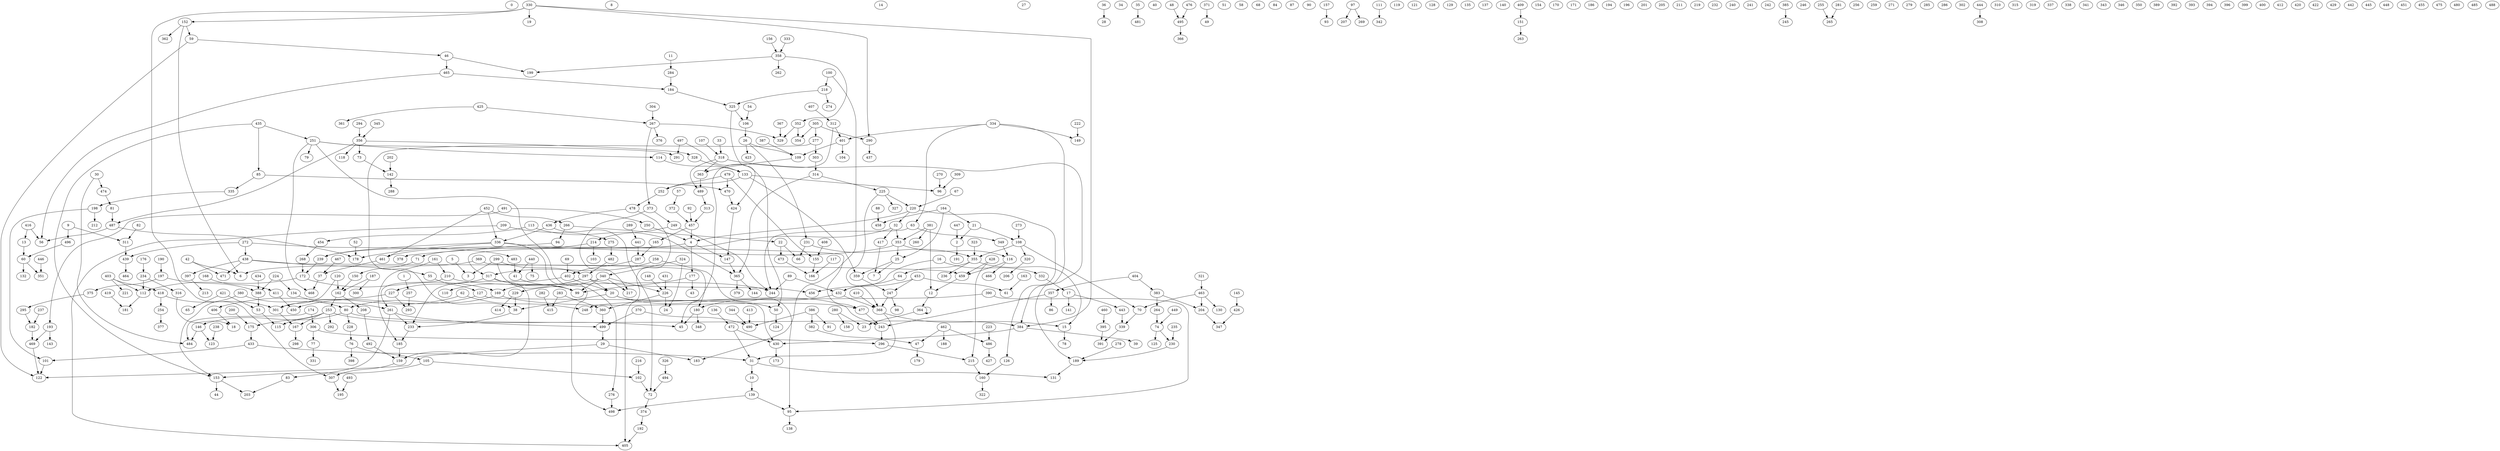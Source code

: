 digraph Erdos_Renyi_nodes_500_edges_500 {
0;
1;
2;
3;
4;
5;
6;
7;
8;
9;
10;
11;
12;
13;
14;
15;
16;
17;
18;
19;
20;
21;
22;
23;
24;
25;
26;
27;
28;
29;
30;
31;
32;
33;
34;
35;
36;
37;
38;
39;
40;
41;
42;
43;
44;
45;
46;
47;
48;
49;
50;
51;
52;
53;
54;
55;
56;
57;
58;
59;
60;
61;
62;
63;
64;
65;
66;
67;
68;
69;
70;
71;
72;
73;
74;
75;
76;
77;
78;
79;
80;
81;
82;
83;
84;
85;
86;
87;
88;
89;
90;
91;
92;
93;
94;
95;
96;
97;
98;
99;
100;
101;
102;
103;
104;
105;
106;
107;
108;
109;
110;
111;
112;
113;
114;
115;
116;
117;
118;
119;
120;
121;
122;
123;
124;
125;
126;
127;
128;
129;
130;
131;
132;
133;
134;
135;
136;
137;
138;
139;
140;
141;
142;
143;
144;
145;
146;
147;
148;
149;
150;
151;
152;
153;
154;
155;
156;
157;
158;
159;
160;
161;
162;
163;
164;
165;
166;
167;
168;
169;
170;
171;
172;
173;
174;
175;
176;
177;
178;
179;
180;
181;
182;
183;
184;
185;
186;
187;
188;
189;
190;
191;
192;
193;
194;
195;
196;
197;
198;
199;
200;
201;
202;
203;
204;
205;
206;
207;
208;
209;
210;
211;
212;
213;
214;
215;
216;
217;
218;
219;
220;
221;
222;
223;
224;
225;
226;
227;
228;
229;
230;
231;
232;
233;
234;
235;
236;
237;
238;
239;
240;
241;
242;
243;
244;
245;
246;
247;
248;
249;
250;
251;
252;
253;
254;
255;
256;
257;
258;
259;
260;
261;
262;
263;
264;
265;
266;
267;
268;
269;
270;
271;
272;
273;
274;
275;
276;
277;
278;
279;
280;
281;
282;
283;
284;
285;
286;
287;
288;
289;
290;
291;
292;
293;
294;
295;
296;
297;
298;
299;
300;
301;
302;
303;
304;
305;
306;
307;
308;
309;
310;
311;
312;
313;
314;
315;
316;
317;
318;
319;
320;
321;
322;
323;
324;
325;
326;
327;
328;
329;
330;
331;
332;
333;
334;
335;
336;
337;
338;
339;
340;
341;
342;
343;
344;
345;
346;
347;
348;
349;
350;
351;
352;
353;
354;
355;
356;
357;
358;
359;
360;
361;
362;
363;
364;
365;
366;
367;
368;
369;
370;
371;
372;
373;
374;
375;
376;
377;
378;
379;
380;
381;
382;
383;
384;
385;
386;
387;
388;
389;
390;
391;
392;
393;
394;
395;
396;
397;
398;
399;
400;
401;
402;
403;
404;
405;
406;
407;
408;
409;
410;
411;
412;
413;
414;
415;
416;
417;
418;
419;
420;
421;
422;
423;
424;
425;
426;
427;
428;
429;
430;
431;
432;
433;
434;
435;
436;
437;
438;
439;
440;
441;
442;
443;
444;
445;
446;
447;
448;
449;
450;
451;
452;
453;
454;
455;
456;
457;
458;
459;
460;
461;
462;
463;
464;
465;
466;
467;
468;
469;
470;
471;
472;
473;
474;
475;
476;
477;
478;
479;
480;
481;
482;
483;
484;
485;
486;
487;
488;
489;
490;
491;
492;
493;
494;
495;
496;
497;
498;
499;
37 -> 468;
187 -> 300;
59 -> 46;
367 -> 329;
85 -> 335;
283 -> 360;
120 -> 162;
120 -> 301;
251 -> 276;
214 -> 103;
251 -> 291;
247 -> 98;
482 -> 297;
487 -> 178;
46 -> 465;
89 -> 432;
261 -> 233;
32 -> 417;
314 -> 365;
231 -> 66;
88 -> 458;
363 -> 489;
2 -> 191;
36 -> 28;
278 -> 189;
438 -> 397;
424 -> 147;
435 -> 153;
431 -> 226;
467 -> 37;
182 -> 469;
370 -> 499;
404 -> 383;
277 -> 303;
160 -> 322;
463 -> 130;
74 -> 230;
304 -> 267;
32 -> 317;
258 -> 317;
169 -> 477;
428 -> 459;
425 -> 267;
17 -> 443;
164 -> 21;
146 -> 123;
216 -> 102;
416 -> 56;
416 -> 13;
214 -> 239;
479 -> 155;
234 -> 112;
385 -> 245;
386 -> 91;
247 -> 368;
483 -> 41;
333 -> 358;
97 -> 269;
383 -> 264;
401 -> 104;
365 -> 379;
220 -> 4;
353 -> 461;
491 -> 250;
454 -> 268;
114 -> 133;
332 -> 17;
193 -> 143;
283 -> 415;
107 -> 318;
492 -> 159;
184 -> 325;
404 -> 357;
62 -> 248;
113 -> 365;
59 -> 122;
48 -> 495;
465 -> 56;
439 -> 464;
150 -> 162;
435 -> 251;
95 -> 138;
29 -> 183;
387 -> 109;
386 -> 382;
380 -> 80;
109 -> 363;
106 -> 26;
80 -> 146;
312 -> 45;
272 -> 438;
306 -> 296;
239 -> 172;
360 -> 499;
193 -> 469;
386 -> 490;
323 -> 355;
148 -> 226;
491 -> 193;
465 -> 184;
16 -> 332;
276 -> 498;
165 -> 287;
97 -> 207;
324 -> 24;
417 -> 7;
365 -> 144;
175 -> 433;
76 -> 398;
390 -> 248;
22 -> 66;
340 -> 99;
60 -> 132;
406 -> 18;
476 -> 495;
318 -> 489;
63 -> 349;
198 -> 101;
441 -> 287;
497 -> 50;
369 -> 180;
282 -> 415;
297 -> 20;
142 -> 288;
133 -> 359;
340 -> 217;
297 -> 456;
409 -> 151;
358 -> 352;
318 -> 189;
268 -> 172;
457 -> 165;
168 -> 411;
116 -> 466;
187 -> 162;
357 -> 243;
209 -> 405;
266 -> 22;
440 -> 75;
31 -> 131;
22 -> 473;
434 -> 388;
1 -> 257;
401 -> 109;
31 -> 10;
281 -> 265;
30 -> 484;
318 -> 363;
134 -> 261;
257 -> 293;
261 -> 499;
12 -> 364;
190 -> 197;
189 -> 131;
17 -> 141;
273 -> 108;
70 -> 339;
202 -> 142;
421 -> 53;
372 -> 457;
62 -> 301;
438 -> 459;
356 -> 118;
230 -> 189;
370 -> 490;
463 -> 70;
317 -> 99;
209 -> 275;
146 -> 484;
35 -> 481;
497 -> 291;
253 -> 292;
10 -> 139;
447 -> 2;
46 -> 199;
352 -> 329;
162 -> 253;
71 -> 150;
494 -> 72;
164 -> 25;
54 -> 106;
336 -> 239;
402 -> 20;
224 -> 134;
330 -> 19;
249 -> 214;
30 -> 474;
177 -> 99;
267 -> 329;
357 -> 86;
266 -> 94;
280 -> 158;
421 -> 65;
174 -> 484;
229 -> 414;
226 -> 24;
299 -> 99;
223 -> 486;
147 -> 365;
374 -> 192;
435 -> 85;
254 -> 377;
163 -> 61;
433 -> 101;
198 -> 212;
270 -> 96;
353 -> 116;
430 -> 173;
314 -> 225;
460 -> 395;
330 -> 384;
41 -> 99;
413 -> 490;
133 -> 96;
486 -> 427;
116 -> 459;
446 -> 351;
287 -> 402;
403 -> 221;
469 -> 122;
25 -> 359;
478 -> 436;
220 -> 32;
297 -> 169;
355 -> 15;
220 -> 126;
364 -> 364;
353 -> 25;
235 -> 230;
29 -> 122;
419 -> 181;
299 -> 297;
462 -> 47;
225 -> 220;
330 -> 152;
408 -> 155;
461 -> 37;
334 -> 149;
383 -> 204;
313 -> 457;
275 -> 482;
478 -> 405;
226 -> 360;
462 -> 486;
352 -> 354;
277 -> 38;
5 -> 3;
452 -> 336;
299 -> 3;
200 -> 175;
69 -> 402;
222 -> 149;
161 -> 210;
395 -> 391;
105 -> 102;
403 -> 418;
356 -> 487;
127 -> 450;
368 -> 15;
42 -> 471;
261 -> 83;
234 -> 316;
358 -> 199;
438 -> 471;
317 -> 159;
410 -> 368;
311 -> 439;
316 -> 18;
443 -> 339;
375 -> 295;
80 -> 384;
162 -> 208;
402 -> 233;
176 -> 234;
496 -> 60;
436 -> 72;
105 -> 153;
76 -> 105;
433 -> 31;
355 -> 64;
390 -> 95;
225 -> 368;
26 -> 109;
297 -> 110;
303 -> 314;
339 -> 391;
153 -> 203;
9 -> 311;
296 -> 215;
452 -> 266;
312 -> 401;
407 -> 312;
204 -> 347;
243 -> 296;
477 -> 243;
72 -> 374;
108 -> 320;
452 -> 461;
403 -> 112;
21 -> 2;
290 -> 437;
127 -> 430;
180 -> 45;
152 -> 362;
334 -> 384;
177 -> 43;
334 -> 401;
335 -> 198;
108 -> 70;
227 -> 293;
253 -> 45;
340 -> 229;
26 -> 231;
317 -> 227;
136 -> 472;
229 -> 38;
325 -> 424;
453 -> 456;
67 -> 220;
369 -> 6;
449 -> 74;
15 -> 78;
145 -> 426;
381 -> 260;
126 -> 160;
472 -> 430;
33 -> 318;
280 -> 23;
305 -> 277;
74 -> 125;
305 -> 290;
80 -> 228;
253 -> 115;
495 -> 366;
94 -> 378;
251 -> 79;
356 -> 73;
156 -> 358;
425 -> 361;
47 -> 179;
474 -> 81;
426 -> 347;
411 -> 450;
4 -> 147;
258 -> 95;
345 -> 356;
326 -> 494;
77 -> 331;
489 -> 313;
152 -> 59;
418 -> 254;
117 -> 166;
330 -> 307;
227 -> 406;
26 -> 423;
272 -> 439;
101 -> 122;
9 -> 496;
380 -> 153;
493 -> 195;
340 -> 226;
307 -> 195;
251 -> 468;
321 -> 463;
473 -> 166;
453 -> 247;
432 -> 180;
359 -> 247;
373 -> 249;
418 -> 301;
192 -> 405;
388 -> 53;
11 -> 284;
32 -> 353;
57 -> 372;
373 -> 217;
381 -> 12;
228 -> 76;
172 -> 169;
197 -> 388;
264 -> 74;
301 -> 167;
253 -> 167;
53 -> 115;
151 -> 263;
73 -> 142;
210 -> 261;
52 -> 178;
82 -> 311;
174 -> 306;
250 -> 4;
159 -> 307;
336 -> 477;
253 -> 175;
152 -> 6;
42 -> 6;
100 -> 218;
92 -> 457;
267 -> 373;
249 -> 244;
161 -> 185;
167 -> 298;
153 -> 44;
470 -> 424;
83 -> 203;
358 -> 262;
169 -> 80;
487 -> 56;
472 -> 31;
459 -> 12;
133 -> 252;
60 -> 351;
324 -> 340;
197 -> 375;
20 -> 50;
252 -> 478;
233 -> 185;
238 -> 123;
272 -> 483;
164 -> 458;
336 -> 178;
108 -> 355;
284 -> 184;
479 -> 252;
20 -> 243;
100 -> 183;
81 -> 487;
349 -> 116;
38 -> 233;
336 -> 498;
218 -> 325;
215 -> 160;
139 -> 95;
267 -> 376;
364 -> 23;
139 -> 498;
208 -> 492;
210 -> 244;
289 -> 441;
384 -> 430;
112 -> 181;
356 -> 328;
462 -> 188;
20 -> 38;
432 -> 368;
453 -> 61;
218 -> 274;
355 -> 236;
438 -> 55;
295 -> 182;
102 -> 72;
384 -> 39;
155 -> 166;
309 -> 96;
113 -> 454;
111 -> 342;
224 -> 388;
457 -> 4;
368 -> 31;
382 -> 47;
231 -> 355;
371 -> 49;
436 -> 336;
463 -> 204;
428 -> 215;
25 -> 7;
444 -> 308;
255 -> 265;
50 -> 124;
225 -> 327;
21 -> 108;
64 -> 432;
13 -> 60;
55 -> 127;
306 -> 77;
4 -> 177;
381 -> 353;
499 -> 29;
180 -> 348;
397 -> 213;
16 -> 432;
89 -> 244;
328 -> 133;
344 -> 490;
185 -> 159;
63 -> 244;
172 -> 112;
320 -> 206;
325 -> 106;
294 -> 356;
237 -> 182;
440 -> 41;
305 -> 354;
479 -> 470;
4 -> 71;
85 -> 470;
334 -> 63;
330 -> 290;
157 -> 93;
251 -> 114;
}